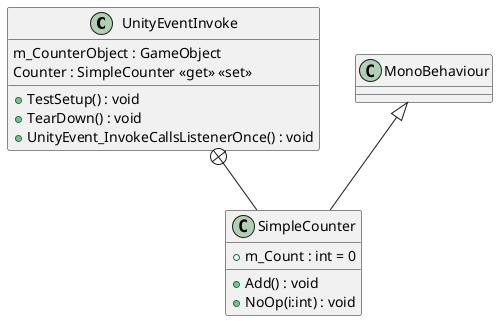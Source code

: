 @startuml
class UnityEventInvoke {
    m_CounterObject : GameObject
    Counter : SimpleCounter <<get>> <<set>>
    + TestSetup() : void
    + TearDown() : void
    + UnityEvent_InvokeCallsListenerOnce() : void
}
class SimpleCounter {
    + m_Count : int = 0
    + Add() : void
    + NoOp(i:int) : void
}
UnityEventInvoke +-- SimpleCounter
MonoBehaviour <|-- SimpleCounter
@enduml
